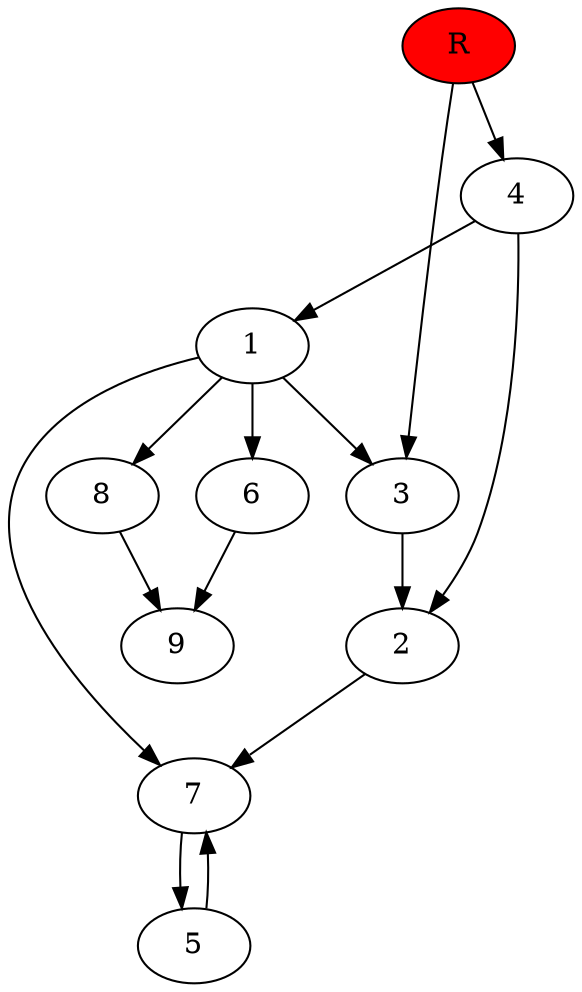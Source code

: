 digraph prb12972 {
	1
	2
	3
	4
	5
	6
	7
	8
	R [fillcolor="#ff0000" style=filled]
	1 -> 3
	1 -> 6
	1 -> 7
	1 -> 8
	2 -> 7
	3 -> 2
	4 -> 1
	4 -> 2
	5 -> 7
	6 -> 9
	7 -> 5
	8 -> 9
	R -> 3
	R -> 4
}
